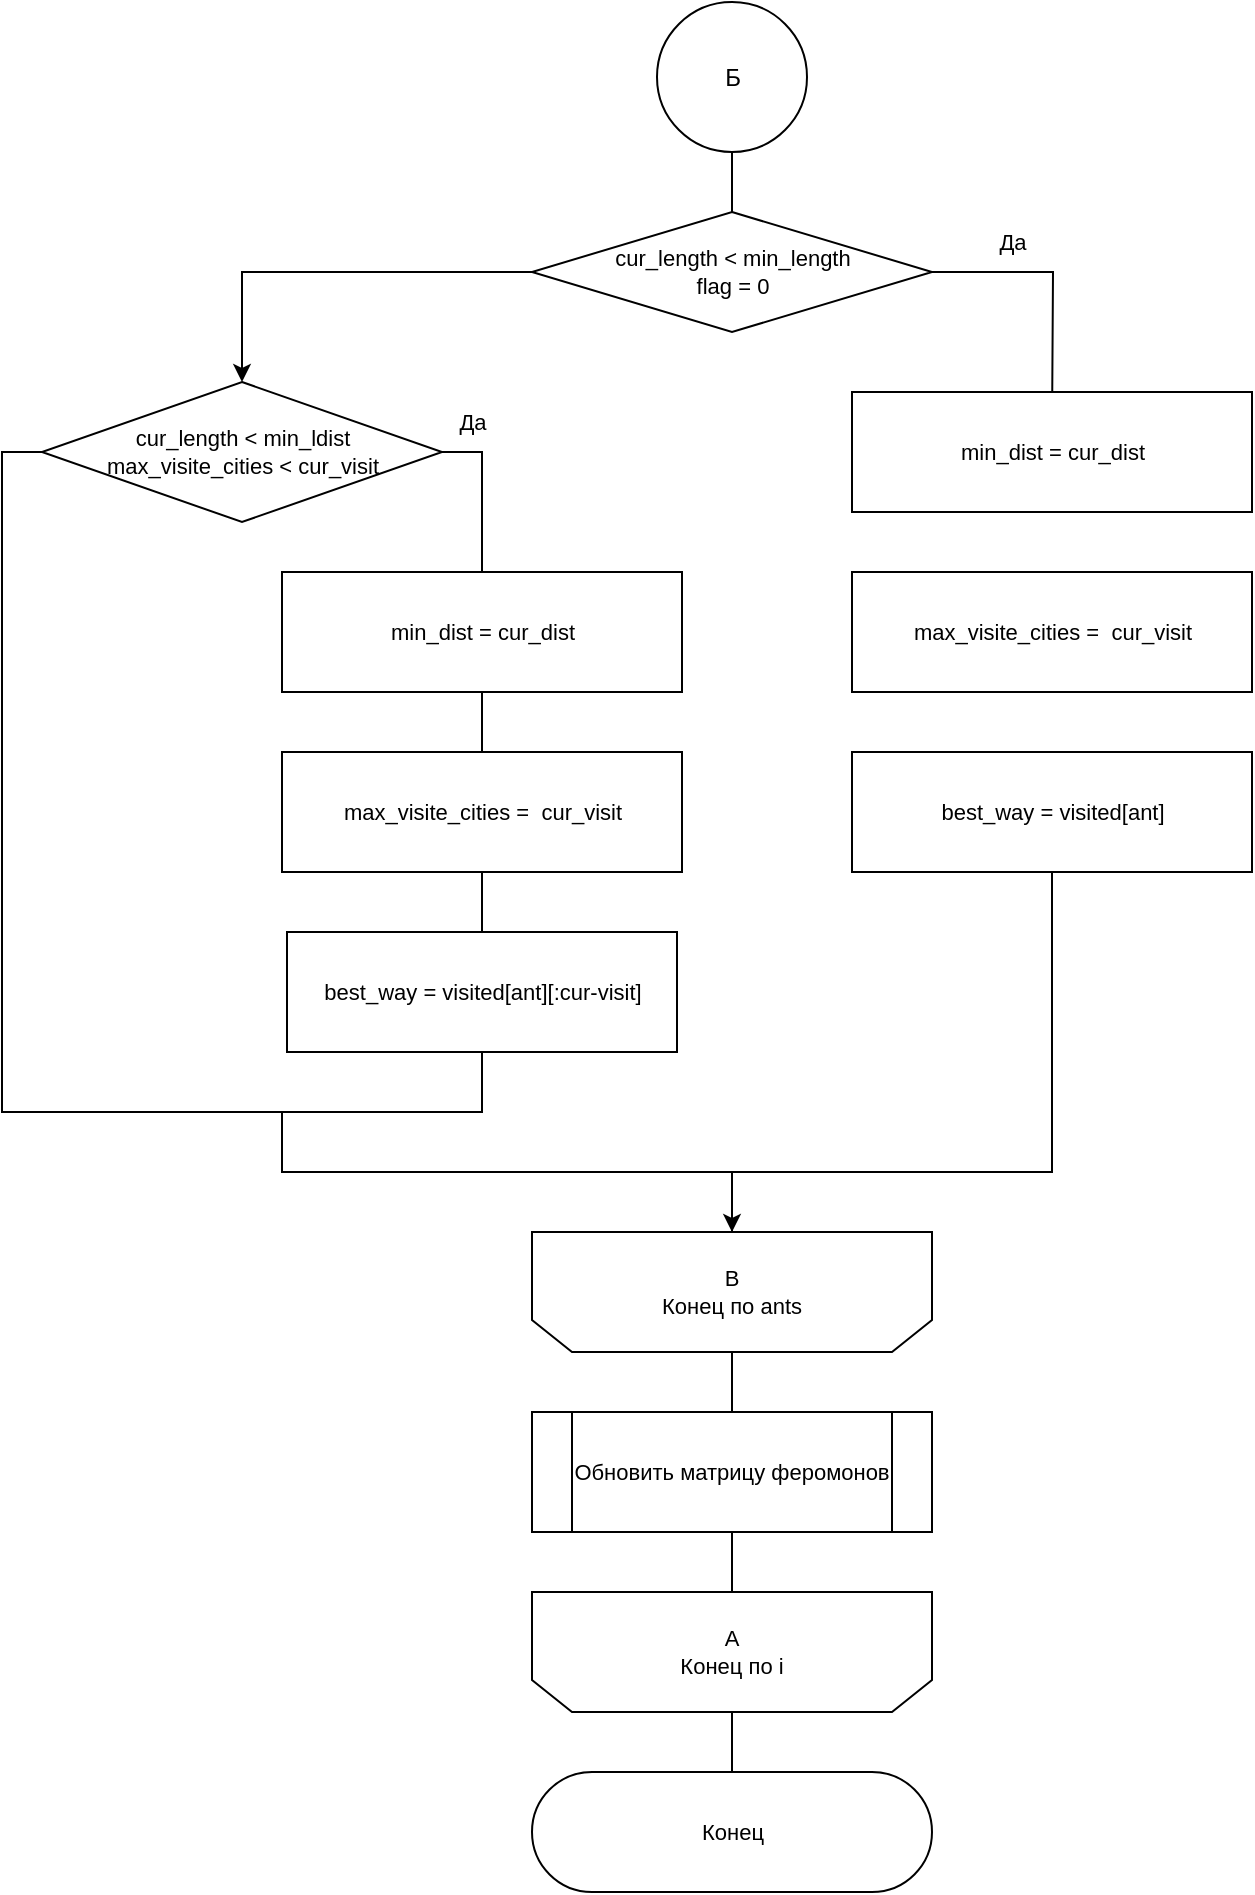 <mxfile version="22.1.11" type="device" pages="2">
  <diagram id="QM2p47kPDZQZnexqTIiv" name="Страница 1">
    <mxGraphModel dx="2776" dy="761" grid="1" gridSize="15" guides="1" tooltips="1" connect="1" arrows="1" fold="1" page="1" pageScale="1" pageWidth="1654" pageHeight="2336" background="none" math="0" shadow="0">
      <root>
        <mxCell id="0" />
        <mxCell id="1" parent="0" />
        <mxCell id="tlYQEf0KJhSnlucm59ux-1" style="edgeStyle=orthogonalEdgeStyle;rounded=0;html=1;exitX=0.5;exitY=0;exitDx=0;exitDy=0;entryX=0.5;entryY=0;entryDx=0;entryDy=0;endArrow=none;endFill=0;fontSize=11;" edge="1" parent="1" source="tlYQEf0KJhSnlucm59ux-2" target="tlYQEf0KJhSnlucm59ux-10">
          <mxGeometry relative="1" as="geometry" />
        </mxCell>
        <mxCell id="tlYQEf0KJhSnlucm59ux-2" value="B&lt;br&gt;Конец по ants" style="shape=loopLimit;whiteSpace=wrap;html=1;strokeWidth=1;direction=west;fontSize=11;" vertex="1" parent="1">
          <mxGeometry x="185" y="630" width="200" height="60" as="geometry" />
        </mxCell>
        <mxCell id="tlYQEf0KJhSnlucm59ux-3" value="Конец" style="html=1;dashed=0;whitespace=wrap;shape=mxgraph.dfd.start;fontSize=11;" vertex="1" parent="1">
          <mxGeometry x="185" y="900" width="200" height="60" as="geometry" />
        </mxCell>
        <mxCell id="tlYQEf0KJhSnlucm59ux-4" style="edgeStyle=orthogonalEdgeStyle;rounded=0;orthogonalLoop=1;jettySize=auto;html=1;exitX=1;exitY=0.5;exitDx=0;exitDy=0;endArrow=none;endFill=0;fontSize=11;" edge="1" parent="1" source="tlYQEf0KJhSnlucm59ux-6">
          <mxGeometry relative="1" as="geometry">
            <mxPoint x="445" y="230" as="targetPoint" />
          </mxGeometry>
        </mxCell>
        <mxCell id="tlYQEf0KJhSnlucm59ux-5" style="edgeStyle=orthogonalEdgeStyle;rounded=0;orthogonalLoop=1;jettySize=auto;html=1;exitX=0;exitY=0.5;exitDx=0;exitDy=0;" edge="1" parent="1" source="tlYQEf0KJhSnlucm59ux-6" target="tlYQEf0KJhSnlucm59ux-14">
          <mxGeometry relative="1" as="geometry" />
        </mxCell>
        <mxCell id="tlYQEf0KJhSnlucm59ux-6" value="cur_length &amp;lt; min_length&lt;br&gt;flag = 0" style="shape=rhombus;html=1;dashed=0;whitespace=wrap;perimeter=rhombusPerimeter;fontSize=11;" vertex="1" parent="1">
          <mxGeometry x="185" y="120" width="200" height="60" as="geometry" />
        </mxCell>
        <mxCell id="tlYQEf0KJhSnlucm59ux-7" value="Да" style="text;html=1;align=center;verticalAlign=middle;resizable=0;points=[];autosize=1;strokeColor=none;fontSize=11;" vertex="1" parent="1">
          <mxGeometry x="405" y="120" width="40" height="30" as="geometry" />
        </mxCell>
        <mxCell id="tlYQEf0KJhSnlucm59ux-8" value="min_dist = cur_dist" style="html=1;dashed=0;whitespace=wrap;fontSize=11;" vertex="1" parent="1">
          <mxGeometry x="345" y="210" width="200" height="60" as="geometry" />
        </mxCell>
        <mxCell id="tlYQEf0KJhSnlucm59ux-9" style="edgeStyle=orthogonalEdgeStyle;rounded=0;html=1;exitX=0.5;exitY=1;exitDx=0;exitDy=0;entryX=0.5;entryY=1;entryDx=0;entryDy=0;endArrow=none;endFill=0;fontSize=11;" edge="1" parent="1" source="tlYQEf0KJhSnlucm59ux-10" target="tlYQEf0KJhSnlucm59ux-12">
          <mxGeometry relative="1" as="geometry" />
        </mxCell>
        <mxCell id="tlYQEf0KJhSnlucm59ux-10" value="Обновить матрицу феромонов" style="shape=process;whiteSpace=wrap;html=1;backgroundOutline=1;fontSize=11;" vertex="1" parent="1">
          <mxGeometry x="185" y="720" width="200" height="60" as="geometry" />
        </mxCell>
        <mxCell id="tlYQEf0KJhSnlucm59ux-11" style="edgeStyle=orthogonalEdgeStyle;rounded=0;html=1;exitX=0.5;exitY=0;exitDx=0;exitDy=0;endArrow=none;endFill=0;entryX=0.5;entryY=0.5;entryDx=0;entryDy=-30;entryPerimeter=0;fontSize=11;" edge="1" parent="1" source="tlYQEf0KJhSnlucm59ux-12" target="tlYQEf0KJhSnlucm59ux-3">
          <mxGeometry relative="1" as="geometry">
            <mxPoint x="285" y="930" as="targetPoint" />
          </mxGeometry>
        </mxCell>
        <mxCell id="tlYQEf0KJhSnlucm59ux-12" value="A&lt;br&gt;Конец по i" style="shape=loopLimit;whiteSpace=wrap;html=1;strokeWidth=1;direction=west;fontSize=11;" vertex="1" parent="1">
          <mxGeometry x="185" y="810" width="200" height="60" as="geometry" />
        </mxCell>
        <mxCell id="tlYQEf0KJhSnlucm59ux-26" style="edgeStyle=orthogonalEdgeStyle;rounded=0;orthogonalLoop=1;jettySize=auto;html=1;exitX=1;exitY=0.5;exitDx=0;exitDy=0;endArrow=none;endFill=0;" edge="1" parent="1" source="tlYQEf0KJhSnlucm59ux-14" target="tlYQEf0KJhSnlucm59ux-16">
          <mxGeometry relative="1" as="geometry" />
        </mxCell>
        <mxCell id="tlYQEf0KJhSnlucm59ux-29" style="edgeStyle=orthogonalEdgeStyle;rounded=0;orthogonalLoop=1;jettySize=auto;html=1;exitX=0;exitY=0.5;exitDx=0;exitDy=0;endArrow=none;endFill=0;" edge="1" parent="1" source="tlYQEf0KJhSnlucm59ux-14">
          <mxGeometry relative="1" as="geometry">
            <mxPoint x="60" y="600" as="targetPoint" />
            <Array as="points">
              <mxPoint x="-80" y="240" />
              <mxPoint x="-80" y="570" />
              <mxPoint x="60" y="570" />
            </Array>
          </mxGeometry>
        </mxCell>
        <mxCell id="tlYQEf0KJhSnlucm59ux-14" value="cur_length &amp;lt; min_ldist&lt;br&gt;max_visite_cities &amp;lt; cur_visit" style="shape=rhombus;html=1;dashed=0;whitespace=wrap;perimeter=rhombusPerimeter;fontSize=11;" vertex="1" parent="1">
          <mxGeometry x="-60" y="205" width="200" height="70" as="geometry" />
        </mxCell>
        <mxCell id="tlYQEf0KJhSnlucm59ux-15" value="" style="edgeStyle=orthogonalEdgeStyle;rounded=0;orthogonalLoop=1;jettySize=auto;html=1;endArrow=none;endFill=0;" edge="1" parent="1" source="tlYQEf0KJhSnlucm59ux-16" target="tlYQEf0KJhSnlucm59ux-18">
          <mxGeometry relative="1" as="geometry" />
        </mxCell>
        <mxCell id="tlYQEf0KJhSnlucm59ux-16" value="min_dist = cur_dist" style="html=1;dashed=0;whitespace=wrap;fontSize=11;" vertex="1" parent="1">
          <mxGeometry x="60" y="300" width="200" height="60" as="geometry" />
        </mxCell>
        <mxCell id="tlYQEf0KJhSnlucm59ux-17" value="" style="edgeStyle=orthogonalEdgeStyle;rounded=0;orthogonalLoop=1;jettySize=auto;html=1;endArrow=none;endFill=0;" edge="1" parent="1" source="tlYQEf0KJhSnlucm59ux-18" target="tlYQEf0KJhSnlucm59ux-20">
          <mxGeometry relative="1" as="geometry" />
        </mxCell>
        <mxCell id="tlYQEf0KJhSnlucm59ux-18" value="&lt;span style=&quot;border-color: var(--border-color);&quot;&gt;max_visite_cities = &amp;nbsp;cur_visit&lt;br&gt;&lt;/span&gt;" style="html=1;dashed=0;whitespace=wrap;fontSize=11;" vertex="1" parent="1">
          <mxGeometry x="60" y="390" width="200" height="60" as="geometry" />
        </mxCell>
        <mxCell id="tlYQEf0KJhSnlucm59ux-20" value="best_way = visited[ant][:cur-visit]" style="html=1;dashed=0;whitespace=wrap;fontSize=11;" vertex="1" parent="1">
          <mxGeometry x="62.5" y="480" width="195" height="60" as="geometry" />
        </mxCell>
        <mxCell id="tlYQEf0KJhSnlucm59ux-21" value="max_visite_cities = &amp;nbsp;cur_visit" style="html=1;dashed=0;whitespace=wrap;fontSize=11;" vertex="1" parent="1">
          <mxGeometry x="345" y="300" width="200" height="60" as="geometry" />
        </mxCell>
        <mxCell id="tlYQEf0KJhSnlucm59ux-22" style="edgeStyle=orthogonalEdgeStyle;rounded=0;orthogonalLoop=1;jettySize=auto;html=1;exitX=0.5;exitY=1;exitDx=0;exitDy=0;entryX=0.5;entryY=1;entryDx=0;entryDy=0;endArrow=none;endFill=0;" edge="1" parent="1" source="tlYQEf0KJhSnlucm59ux-23" target="tlYQEf0KJhSnlucm59ux-2">
          <mxGeometry relative="1" as="geometry">
            <Array as="points">
              <mxPoint x="445" y="600" />
              <mxPoint x="285" y="600" />
            </Array>
          </mxGeometry>
        </mxCell>
        <mxCell id="tlYQEf0KJhSnlucm59ux-23" value="best_way = visited[ant]" style="html=1;dashed=0;whitespace=wrap;fontSize=11;" vertex="1" parent="1">
          <mxGeometry x="345" y="390" width="200" height="60" as="geometry" />
        </mxCell>
        <mxCell id="tlYQEf0KJhSnlucm59ux-25" value="" style="edgeStyle=orthogonalEdgeStyle;rounded=0;orthogonalLoop=1;jettySize=auto;html=1;endArrow=none;endFill=0;" edge="1" parent="1" source="tlYQEf0KJhSnlucm59ux-24" target="tlYQEf0KJhSnlucm59ux-6">
          <mxGeometry relative="1" as="geometry" />
        </mxCell>
        <mxCell id="tlYQEf0KJhSnlucm59ux-24" value="Б" style="ellipse;whiteSpace=wrap;html=1;aspect=fixed;" vertex="1" parent="1">
          <mxGeometry x="247.5" y="15" width="75" height="75" as="geometry" />
        </mxCell>
        <mxCell id="tlYQEf0KJhSnlucm59ux-30" value="" style="endArrow=classic;html=1;rounded=0;exitX=0.5;exitY=1;exitDx=0;exitDy=0;entryX=0.5;entryY=1;entryDx=0;entryDy=0;" edge="1" parent="1" source="tlYQEf0KJhSnlucm59ux-20" target="tlYQEf0KJhSnlucm59ux-2">
          <mxGeometry width="50" height="50" relative="1" as="geometry">
            <mxPoint x="180" y="485" as="sourcePoint" />
            <mxPoint x="230" y="435" as="targetPoint" />
            <Array as="points">
              <mxPoint x="160" y="570" />
              <mxPoint x="60" y="570" />
              <mxPoint x="60" y="600" />
              <mxPoint x="285" y="600" />
            </Array>
          </mxGeometry>
        </mxCell>
        <mxCell id="tlYQEf0KJhSnlucm59ux-31" value="Да" style="text;html=1;align=center;verticalAlign=middle;resizable=0;points=[];autosize=1;strokeColor=none;fontSize=11;" vertex="1" parent="1">
          <mxGeometry x="135" y="210" width="40" height="30" as="geometry" />
        </mxCell>
      </root>
    </mxGraphModel>
  </diagram>
  <diagram id="wxrkHAhbZID-tpD61CBW" name="Страница — 2">
    <mxGraphModel dx="954" dy="647" grid="1" gridSize="15" guides="1" tooltips="1" connect="1" arrows="1" fold="1" page="1" pageScale="1" pageWidth="827" pageHeight="1169" math="0" shadow="0">
      <root>
        <mxCell id="0" />
        <mxCell id="1" parent="0" />
        <mxCell id="VVzJJM5CuwtTol1S2sW--1" style="edgeStyle=none;html=1;exitX=0.5;exitY=0.5;exitDx=0;exitDy=30;exitPerimeter=0;entryX=0.5;entryY=0;entryDx=0;entryDy=0;endArrow=none;endFill=0;fontSize=11;" parent="1" source="VVzJJM5CuwtTol1S2sW--2" target="VVzJJM5CuwtTol1S2sW--4" edge="1">
          <mxGeometry relative="1" as="geometry" />
        </mxCell>
        <mxCell id="VVzJJM5CuwtTol1S2sW--2" value="Начало" style="html=1;dashed=0;whitespace=wrap;shape=mxgraph.dfd.start;fontSize=11;" parent="1" vertex="1">
          <mxGeometry x="540" y="30" width="200" height="60" as="geometry" />
        </mxCell>
        <mxCell id="VVzJJM5CuwtTol1S2sW--3" style="edgeStyle=none;html=1;exitX=0.5;exitY=1;exitDx=0;exitDy=0;entryX=0.5;entryY=0;entryDx=0;entryDy=0;endArrow=none;endFill=0;fontSize=11;" parent="1" source="VVzJJM5CuwtTol1S2sW--4" edge="1">
          <mxGeometry relative="1" as="geometry">
            <mxPoint x="640" y="205" as="targetPoint" />
          </mxGeometry>
        </mxCell>
        <mxCell id="VVzJJM5CuwtTol1S2sW--4" value="Вычислить q" style="shape=process;whiteSpace=wrap;html=1;backgroundOutline=1;fontSize=11;" parent="1" vertex="1">
          <mxGeometry x="540" y="120" width="200" height="60" as="geometry" />
        </mxCell>
        <mxCell id="VVzJJM5CuwtTol1S2sW--5" style="edgeStyle=orthogonalEdgeStyle;rounded=0;html=1;exitX=0.5;exitY=1;exitDx=0;exitDy=0;entryX=0.5;entryY=0;entryDx=0;entryDy=0;endArrow=none;endFill=0;fontSize=11;" parent="1" source="VVzJJM5CuwtTol1S2sW--6" target="VVzJJM5CuwtTol1S2sW--11" edge="1">
          <mxGeometry relative="1" as="geometry" />
        </mxCell>
        <mxCell id="VVzJJM5CuwtTol1S2sW--6" value="Получить матрицу видимости&lt;br style=&quot;font-size: 11px;&quot;&gt;(visibility)" style="shape=process;whiteSpace=wrap;html=1;backgroundOutline=1;fontSize=11;" parent="1" vertex="1">
          <mxGeometry x="540" y="570" width="200" height="60" as="geometry" />
        </mxCell>
        <mxCell id="VVzJJM5CuwtTol1S2sW--7" style="edgeStyle=orthogonalEdgeStyle;rounded=0;html=1;exitX=0.5;exitY=1;exitDx=0;exitDy=0;entryX=0.5;entryY=0;entryDx=0;entryDy=0;endArrow=none;endFill=0;fontSize=11;" parent="1" source="VVzJJM5CuwtTol1S2sW--9" target="VVzJJM5CuwtTol1S2sW--6" edge="1">
          <mxGeometry relative="1" as="geometry" />
        </mxCell>
        <mxCell id="VVzJJM5CuwtTol1S2sW--8" value="" style="edgeStyle=orthogonalEdgeStyle;rounded=0;orthogonalLoop=1;jettySize=auto;html=1;endArrow=none;endFill=0;" parent="1" source="VVzJJM5CuwtTol1S2sW--9" target="VVzJJM5CuwtTol1S2sW--129" edge="1">
          <mxGeometry relative="1" as="geometry" />
        </mxCell>
        <mxCell id="VVzJJM5CuwtTol1S2sW--9" value="Получить матрицу феромонов&lt;br style=&quot;font-size: 11px;&quot;&gt;(pheromones)" style="shape=process;whiteSpace=wrap;html=1;backgroundOutline=1;fontSize=11;" parent="1" vertex="1">
          <mxGeometry x="540" y="480" width="200" height="60" as="geometry" />
        </mxCell>
        <mxCell id="VVzJJM5CuwtTol1S2sW--10" style="edgeStyle=orthogonalEdgeStyle;rounded=0;html=1;exitX=0.5;exitY=1;exitDx=0;exitDy=0;entryX=0.5;entryY=0;entryDx=0;entryDy=0;endArrow=none;endFill=0;fontSize=11;" parent="1" source="VVzJJM5CuwtTol1S2sW--11" target="VVzJJM5CuwtTol1S2sW--13" edge="1">
          <mxGeometry relative="1" as="geometry" />
        </mxCell>
        <mxCell id="VVzJJM5CuwtTol1S2sW--11" value="ants = places&lt;br style=&quot;font-size: 11px;&quot;&gt;" style="html=1;dashed=0;whitespace=wrap;fontSize=11;" parent="1" vertex="1">
          <mxGeometry x="540" y="660" width="200" height="60" as="geometry" />
        </mxCell>
        <mxCell id="VVzJJM5CuwtTol1S2sW--12" style="edgeStyle=orthogonalEdgeStyle;rounded=0;html=1;exitX=0.5;exitY=1;exitDx=0;exitDy=0;endArrow=none;endFill=0;fontSize=11;" parent="1" source="VVzJJM5CuwtTol1S2sW--13" edge="1">
          <mxGeometry relative="1" as="geometry">
            <mxPoint x="640" y="840" as="targetPoint" />
          </mxGeometry>
        </mxCell>
        <mxCell id="VVzJJM5CuwtTol1S2sW--13" value="A&lt;br style=&quot;font-size: 11px;&quot;&gt;i &amp;lt; days" style="shape=loopLimit;whiteSpace=wrap;html=1;direction=east;fontSize=11;" parent="1" vertex="1">
          <mxGeometry x="540" y="750" width="200" height="60" as="geometry" />
        </mxCell>
        <mxCell id="VVzJJM5CuwtTol1S2sW--14" style="edgeStyle=orthogonalEdgeStyle;rounded=0;html=1;exitX=0.5;exitY=1;exitDx=0;exitDy=0;endArrow=none;endFill=0;fontSize=11;" parent="1" source="VVzJJM5CuwtTol1S2sW--15" edge="1">
          <mxGeometry relative="1" as="geometry">
            <mxPoint x="640" y="930" as="targetPoint" />
          </mxGeometry>
        </mxCell>
        <mxCell id="VVzJJM5CuwtTol1S2sW--15" value="Инициализация текущего пути&lt;br style=&quot;font-size: 11px;&quot;&gt;route = [города от 0 до places]" style="html=1;dashed=0;whitespace=wrap;fontSize=11;" parent="1" vertex="1">
          <mxGeometry x="540" y="840" width="200" height="60" as="geometry" />
        </mxCell>
        <mxCell id="VVzJJM5CuwtTol1S2sW--16" style="edgeStyle=orthogonalEdgeStyle;rounded=0;html=1;exitX=0.5;exitY=1;exitDx=0;exitDy=0;entryX=0.5;entryY=0;entryDx=0;entryDy=0;endArrow=none;endFill=0;fontSize=11;" parent="1" source="VVzJJM5CuwtTol1S2sW--17" target="VVzJJM5CuwtTol1S2sW--19" edge="1">
          <mxGeometry relative="1" as="geometry" />
        </mxCell>
        <mxCell id="VVzJJM5CuwtTol1S2sW--17" value="Инициализация массив посещенных городов (visited) &lt;br style=&quot;font-size: 11px;&quot;&gt;для каждого муравья" style="shape=process;whiteSpace=wrap;html=1;backgroundOutline=1;fontSize=11;" parent="1" vertex="1">
          <mxGeometry x="540" y="930" width="200" height="60" as="geometry" />
        </mxCell>
        <mxCell id="VVzJJM5CuwtTol1S2sW--18" style="edgeStyle=orthogonalEdgeStyle;rounded=0;html=1;exitX=0.5;exitY=1;exitDx=0;exitDy=0;entryX=0.5;entryY=0;entryDx=0;entryDy=0;endArrow=none;endFill=0;fontSize=11;" parent="1" source="VVzJJM5CuwtTol1S2sW--19" edge="1">
          <mxGeometry relative="1" as="geometry">
            <mxPoint x="640" y="1110" as="targetPoint" />
          </mxGeometry>
        </mxCell>
        <mxCell id="VVzJJM5CuwtTol1S2sW--19" value="B&lt;br style=&quot;font-size: 11px;&quot;&gt;ant &amp;lt; len(ants)" style="shape=loopLimit;whiteSpace=wrap;html=1;direction=east;fontSize=11;" parent="1" vertex="1">
          <mxGeometry x="540" y="1020" width="200" height="60" as="geometry" />
        </mxCell>
        <mxCell id="VVzJJM5CuwtTol1S2sW--20" value="A" style="shape=ellipse;html=1;dashed=0;whitespace=wrap;aspect=fixed;perimeter=ellipsePerimeter;fontSize=11;" parent="1" vertex="1">
          <mxGeometry x="615" y="1110" width="50" height="50" as="geometry" />
        </mxCell>
        <mxCell id="VVzJJM5CuwtTol1S2sW--21" value="best_way = []&lt;span style=&quot;border-color: var(--border-color); font-size: 11px;&quot;&gt;&lt;br style=&quot;font-size: 11px;&quot;&gt;&lt;/span&gt;" style="html=1;dashed=0;whitespace=wrap;fontSize=11;" parent="1" vertex="1">
          <mxGeometry x="540" y="210" width="200" height="60" as="geometry" />
        </mxCell>
        <mxCell id="VVzJJM5CuwtTol1S2sW--22" style="edgeStyle=orthogonalEdgeStyle;rounded=0;html=1;exitX=0.5;exitY=1;exitDx=0;exitDy=0;entryX=0.5;entryY=0;entryDx=0;entryDy=0;endArrow=none;endFill=0;fontSize=11;" parent="1" target="VVzJJM5CuwtTol1S2sW--24" edge="1">
          <mxGeometry relative="1" as="geometry">
            <mxPoint x="1050" y="80" as="sourcePoint" />
          </mxGeometry>
        </mxCell>
        <mxCell id="VVzJJM5CuwtTol1S2sW--23" style="edgeStyle=orthogonalEdgeStyle;rounded=0;html=1;exitX=0.5;exitY=1;exitDx=0;exitDy=0;endArrow=none;endFill=0;fontSize=11;" parent="1" source="VVzJJM5CuwtTol1S2sW--24" edge="1">
          <mxGeometry relative="1" as="geometry">
            <mxPoint x="1050" y="200" as="targetPoint" />
          </mxGeometry>
        </mxCell>
        <mxCell id="VVzJJM5CuwtTol1S2sW--24" value="C&lt;br style=&quot;font-size: 11px;&quot;&gt;places != len(visited[ant])" style="shape=loopLimit;whiteSpace=wrap;html=1;direction=east;fontSize=11;" parent="1" vertex="1">
          <mxGeometry x="950" y="90" width="200" height="60" as="geometry" />
        </mxCell>
        <mxCell id="VVzJJM5CuwtTol1S2sW--25" style="edgeStyle=orthogonalEdgeStyle;html=1;exitX=0.5;exitY=1;exitDx=0;exitDy=0;entryX=0.5;entryY=0;entryDx=0;entryDy=0;rounded=0;endArrow=none;endFill=0;fontSize=11;" parent="1" source="VVzJJM5CuwtTol1S2sW--26" target="VVzJJM5CuwtTol1S2sW--28" edge="1">
          <mxGeometry relative="1" as="geometry" />
        </mxCell>
        <mxCell id="VVzJJM5CuwtTol1S2sW--26" value="Массив вероятностей перехода из текущего города в непосещенный&lt;br style=&quot;font-size: 11px;&quot;&gt;pk" style="shape=process;whiteSpace=wrap;html=1;backgroundOutline=1;fontSize=11;" parent="1" vertex="1">
          <mxGeometry x="950" y="180" width="200" height="60" as="geometry" />
        </mxCell>
        <mxCell id="VVzJJM5CuwtTol1S2sW--27" style="edgeStyle=orthogonalEdgeStyle;rounded=0;html=1;exitX=0.5;exitY=1;exitDx=0;exitDy=0;entryX=0.5;entryY=0;entryDx=0;entryDy=0;endArrow=none;endFill=0;fontSize=11;" parent="1" source="VVzJJM5CuwtTol1S2sW--28" target="VVzJJM5CuwtTol1S2sW--30" edge="1">
          <mxGeometry relative="1" as="geometry" />
        </mxCell>
        <mxCell id="VVzJJM5CuwtTol1S2sW--28" value="chosen_place =&amp;nbsp;&lt;br style=&quot;font-size: 11px;&quot;&gt;&lt;span style=&quot;text-align: left; font-size: 11px;&quot;&gt;choose_next_place(pk)&lt;/span&gt;&amp;nbsp;" style="shape=process;whiteSpace=wrap;html=1;backgroundOutline=1;fontSize=11;" parent="1" vertex="1">
          <mxGeometry x="950" y="270" width="200" height="60" as="geometry" />
        </mxCell>
        <mxCell id="VVzJJM5CuwtTol1S2sW--29" style="edgeStyle=orthogonalEdgeStyle;rounded=0;html=1;exitX=0.5;exitY=1;exitDx=0;exitDy=0;entryX=0.5;entryY=1;entryDx=0;entryDy=0;endArrow=none;endFill=0;fontSize=11;" parent="1" source="VVzJJM5CuwtTol1S2sW--30" target="VVzJJM5CuwtTol1S2sW--32" edge="1">
          <mxGeometry relative="1" as="geometry" />
        </mxCell>
        <mxCell id="VVzJJM5CuwtTol1S2sW--30" value="&lt;font style=&quot;font-size: 11px;&quot;&gt;Добавить выбранный город в конец &lt;br style=&quot;font-size: 11px;&quot;&gt;массива посещенных городов&lt;br style=&quot;font-size: 11px;&quot;&gt;для текущего муравья&lt;/font&gt;" style="html=1;dashed=0;whitespace=wrap;fontSize=11;" parent="1" vertex="1">
          <mxGeometry x="950" y="360" width="200" height="60" as="geometry" />
        </mxCell>
        <mxCell id="VVzJJM5CuwtTol1S2sW--31" style="edgeStyle=orthogonalEdgeStyle;rounded=0;orthogonalLoop=1;jettySize=auto;html=1;exitX=0.5;exitY=0;exitDx=0;exitDy=0;entryX=0.5;entryY=0;entryDx=0;entryDy=0;endArrow=none;endFill=0;" parent="1" source="VVzJJM5CuwtTol1S2sW--32" target="VVzJJM5CuwtTol1S2sW--34" edge="1">
          <mxGeometry relative="1" as="geometry" />
        </mxCell>
        <mxCell id="VVzJJM5CuwtTol1S2sW--32" value="C&lt;br style=&quot;font-size: 11px;&quot;&gt;Конец по places" style="shape=loopLimit;whiteSpace=wrap;html=1;strokeWidth=1;direction=west;fontSize=11;" parent="1" vertex="1">
          <mxGeometry x="950" y="450" width="200" height="60" as="geometry" />
        </mxCell>
        <mxCell id="VVzJJM5CuwtTol1S2sW--33" style="edgeStyle=orthogonalEdgeStyle;rounded=0;html=1;exitX=0.5;exitY=1;exitDx=0;exitDy=0;entryX=0.5;entryY=0;entryDx=0;entryDy=0;endArrow=none;endFill=0;fontSize=11;" parent="1" source="VVzJJM5CuwtTol1S2sW--34" target="VVzJJM5CuwtTol1S2sW--40" edge="1">
          <mxGeometry relative="1" as="geometry" />
        </mxCell>
        <mxCell id="VVzJJM5CuwtTol1S2sW--34" value="Вычислить количество затраченного топлива" style="shape=process;whiteSpace=wrap;html=1;backgroundOutline=1;fontSize=11;" parent="1" vertex="1">
          <mxGeometry x="950" y="540" width="200" height="60" as="geometry" />
        </mxCell>
        <mxCell id="VVzJJM5CuwtTol1S2sW--35" style="edgeStyle=orthogonalEdgeStyle;rounded=0;html=1;exitX=0.5;exitY=0;exitDx=0;exitDy=0;entryX=0.5;entryY=0;entryDx=0;entryDy=0;endArrow=none;endFill=0;fontSize=11;" parent="1" source="VVzJJM5CuwtTol1S2sW--36" target="VVzJJM5CuwtTol1S2sW--44" edge="1">
          <mxGeometry relative="1" as="geometry" />
        </mxCell>
        <mxCell id="VVzJJM5CuwtTol1S2sW--36" value="B&lt;br&gt;Конец по ants" style="shape=loopLimit;whiteSpace=wrap;html=1;strokeWidth=1;direction=west;fontSize=11;" parent="1" vertex="1">
          <mxGeometry x="950" y="1100" width="200" height="60" as="geometry" />
        </mxCell>
        <mxCell id="VVzJJM5CuwtTol1S2sW--37" value="Конец" style="html=1;dashed=0;whitespace=wrap;shape=mxgraph.dfd.start;fontSize=11;" parent="1" vertex="1">
          <mxGeometry x="950" y="1370" width="200" height="60" as="geometry" />
        </mxCell>
        <mxCell id="VVzJJM5CuwtTol1S2sW--38" style="edgeStyle=orthogonalEdgeStyle;rounded=0;orthogonalLoop=1;jettySize=auto;html=1;exitX=1;exitY=0.5;exitDx=0;exitDy=0;endArrow=none;endFill=0;fontSize=11;" parent="1" source="VVzJJM5CuwtTol1S2sW--40" edge="1">
          <mxGeometry relative="1" as="geometry">
            <mxPoint x="1210" y="740" as="targetPoint" />
          </mxGeometry>
        </mxCell>
        <mxCell id="VVzJJM5CuwtTol1S2sW--39" style="edgeStyle=orthogonalEdgeStyle;rounded=0;orthogonalLoop=1;jettySize=auto;html=1;exitX=0;exitY=0.5;exitDx=0;exitDy=0;" parent="1" source="VVzJJM5CuwtTol1S2sW--40" target="VVzJJM5CuwtTol1S2sW--50" edge="1">
          <mxGeometry relative="1" as="geometry" />
        </mxCell>
        <mxCell id="VVzJJM5CuwtTol1S2sW--40" value="cur_length &amp;lt; min_length&lt;br&gt;flag = 0" style="shape=rhombus;html=1;dashed=0;whitespace=wrap;perimeter=rhombusPerimeter;fontSize=11;" parent="1" vertex="1">
          <mxGeometry x="950" y="630" width="200" height="60" as="geometry" />
        </mxCell>
        <mxCell id="VVzJJM5CuwtTol1S2sW--41" value="Да" style="text;html=1;align=center;verticalAlign=middle;resizable=0;points=[];autosize=1;strokeColor=none;fontSize=11;" parent="1" vertex="1">
          <mxGeometry x="1150" y="630" width="40" height="30" as="geometry" />
        </mxCell>
        <mxCell id="VVzJJM5CuwtTol1S2sW--42" value="min_dist = cur_dist" style="html=1;dashed=0;whitespace=wrap;fontSize=11;" parent="1" vertex="1">
          <mxGeometry x="1110" y="720" width="200" height="60" as="geometry" />
        </mxCell>
        <mxCell id="VVzJJM5CuwtTol1S2sW--43" style="edgeStyle=orthogonalEdgeStyle;rounded=0;html=1;exitX=0.5;exitY=1;exitDx=0;exitDy=0;entryX=0.5;entryY=1;entryDx=0;entryDy=0;endArrow=none;endFill=0;fontSize=11;" parent="1" source="VVzJJM5CuwtTol1S2sW--44" target="VVzJJM5CuwtTol1S2sW--46" edge="1">
          <mxGeometry relative="1" as="geometry" />
        </mxCell>
        <mxCell id="VVzJJM5CuwtTol1S2sW--44" value="Обновить матрицу феромонов" style="shape=process;whiteSpace=wrap;html=1;backgroundOutline=1;fontSize=11;" parent="1" vertex="1">
          <mxGeometry x="950" y="1190" width="200" height="60" as="geometry" />
        </mxCell>
        <mxCell id="VVzJJM5CuwtTol1S2sW--45" style="edgeStyle=orthogonalEdgeStyle;rounded=0;html=1;exitX=0.5;exitY=0;exitDx=0;exitDy=0;endArrow=none;endFill=0;entryX=0.5;entryY=0.5;entryDx=0;entryDy=-30;entryPerimeter=0;fontSize=11;" parent="1" source="VVzJJM5CuwtTol1S2sW--46" target="VVzJJM5CuwtTol1S2sW--37" edge="1">
          <mxGeometry relative="1" as="geometry">
            <mxPoint x="1050" y="1400" as="targetPoint" />
          </mxGeometry>
        </mxCell>
        <mxCell id="VVzJJM5CuwtTol1S2sW--46" value="A&lt;br&gt;Конец по i" style="shape=loopLimit;whiteSpace=wrap;html=1;strokeWidth=1;direction=west;fontSize=11;" parent="1" vertex="1">
          <mxGeometry x="950" y="1280" width="200" height="60" as="geometry" />
        </mxCell>
        <mxCell id="VVzJJM5CuwtTol1S2sW--47" value="" style="edgeStyle=orthogonalEdgeStyle;rounded=0;orthogonalLoop=1;jettySize=auto;html=1;endArrow=none;endFill=0;" parent="1" source="VVzJJM5CuwtTol1S2sW--48" target="VVzJJM5CuwtTol1S2sW--24" edge="1">
          <mxGeometry relative="1" as="geometry" />
        </mxCell>
        <mxCell id="VVzJJM5CuwtTol1S2sW--48" value="A" style="shape=ellipse;html=1;dashed=0;whitespace=wrap;aspect=fixed;perimeter=ellipsePerimeter;fontSize=11;" parent="1" vertex="1">
          <mxGeometry x="1025" y="10" width="50" height="50" as="geometry" />
        </mxCell>
        <mxCell id="VVzJJM5CuwtTol1S2sW--49" style="edgeStyle=orthogonalEdgeStyle;rounded=0;orthogonalLoop=1;jettySize=auto;html=1;exitX=0.5;exitY=1;exitDx=0;exitDy=0;entryX=0.5;entryY=0;entryDx=0;entryDy=0;endArrow=none;endFill=0;" parent="1" source="VVzJJM5CuwtTol1S2sW--50" edge="1">
          <mxGeometry relative="1" as="geometry">
            <mxPoint x="925" y="825" as="targetPoint" />
          </mxGeometry>
        </mxCell>
        <mxCell id="VVzJJM5CuwtTol1S2sW--50" value="cur_length &amp;lt; min_ldist&lt;br&gt;max_visite_cities &amp;lt; cur_visit" style="shape=rhombus;html=1;dashed=0;whitespace=wrap;perimeter=rhombusPerimeter;fontSize=11;" parent="1" vertex="1">
          <mxGeometry x="825" y="710" width="200" height="70" as="geometry" />
        </mxCell>
        <mxCell id="VVzJJM5CuwtTol1S2sW--51" value="" style="edgeStyle=orthogonalEdgeStyle;rounded=0;orthogonalLoop=1;jettySize=auto;html=1;endArrow=none;endFill=0;" parent="1" source="VVzJJM5CuwtTol1S2sW--52" target="VVzJJM5CuwtTol1S2sW--133" edge="1">
          <mxGeometry relative="1" as="geometry" />
        </mxCell>
        <mxCell id="VVzJJM5CuwtTol1S2sW--52" value="min_dist = cur_dist" style="html=1;dashed=0;whitespace=wrap;fontSize=11;" parent="1" vertex="1">
          <mxGeometry x="825" y="810" width="200" height="60" as="geometry" />
        </mxCell>
        <mxCell id="VVzJJM5CuwtTol1S2sW--53" style="edgeStyle=none;html=1;exitX=0.5;exitY=0.5;exitDx=0;exitDy=30;exitPerimeter=0;entryX=0.5;entryY=0;entryDx=0;entryDy=0;endArrow=none;endFill=0;" parent="1" source="VVzJJM5CuwtTol1S2sW--54" target="VVzJJM5CuwtTol1S2sW--56" edge="1">
          <mxGeometry relative="1" as="geometry" />
        </mxCell>
        <mxCell id="VVzJJM5CuwtTol1S2sW--54" value="Начало" style="html=1;dashed=0;whitespace=wrap;shape=mxgraph.dfd.start" parent="1" vertex="1">
          <mxGeometry x="1730" y="110" width="200" height="60" as="geometry" />
        </mxCell>
        <mxCell id="VVzJJM5CuwtTol1S2sW--55" style="edgeStyle=none;html=1;exitX=0.5;exitY=1;exitDx=0;exitDy=0;entryX=0.5;entryY=0;entryDx=0;entryDy=0;endArrow=none;endFill=0;" parent="1" source="VVzJJM5CuwtTol1S2sW--56" target="VVzJJM5CuwtTol1S2sW--58" edge="1">
          <mxGeometry relative="1" as="geometry" />
        </mxCell>
        <mxCell id="VVzJJM5CuwtTol1S2sW--56" value="Инициализация массива&lt;br&gt;вероятных переходов (pk)&lt;br&gt;по кол-ву городов" style="html=1;dashed=0;whitespace=wrap;" parent="1" vertex="1">
          <mxGeometry x="1730" y="200" width="200" height="60" as="geometry" />
        </mxCell>
        <mxCell id="VVzJJM5CuwtTol1S2sW--57" style="edgeStyle=none;html=1;exitX=0.5;exitY=1;exitDx=0;exitDy=0;entryX=0.5;entryY=0;entryDx=0;entryDy=0;endArrow=none;endFill=0;" parent="1" source="VVzJJM5CuwtTol1S2sW--58" target="VVzJJM5CuwtTol1S2sW--61" edge="1">
          <mxGeometry relative="1" as="geometry" />
        </mxCell>
        <mxCell id="VVzJJM5CuwtTol1S2sW--58" value="A&lt;br&gt;place &amp;lt; len(places)" style="shape=loopLimit;whiteSpace=wrap;html=1;direction=east" parent="1" vertex="1">
          <mxGeometry x="1730" y="290" width="200" height="60" as="geometry" />
        </mxCell>
        <mxCell id="VVzJJM5CuwtTol1S2sW--59" style="edgeStyle=orthogonalEdgeStyle;rounded=0;orthogonalLoop=1;jettySize=auto;html=1;exitX=1;exitY=0.5;exitDx=0;exitDy=0;endArrow=none;endFill=0;" parent="1" source="VVzJJM5CuwtTol1S2sW--61" edge="1">
          <mxGeometry relative="1" as="geometry">
            <mxPoint x="1990" y="470" as="targetPoint" />
          </mxGeometry>
        </mxCell>
        <mxCell id="VVzJJM5CuwtTol1S2sW--60" style="edgeStyle=orthogonalEdgeStyle;html=1;exitX=0;exitY=0.5;exitDx=0;exitDy=0;entryX=0.5;entryY=0;entryDx=0;entryDy=0;endArrow=classic;endFill=1;rounded=0;" parent="1" source="VVzJJM5CuwtTol1S2sW--61" target="VVzJJM5CuwtTol1S2sW--68" edge="1">
          <mxGeometry relative="1" as="geometry" />
        </mxCell>
        <mxCell id="VVzJJM5CuwtTol1S2sW--61" value="place не в массиве &lt;br&gt;visited" style="shape=rhombus;html=1;dashed=0;whitespace=wrap;perimeter=rhombusPerimeter;" parent="1" vertex="1">
          <mxGeometry x="1730" y="380" width="200" height="60" as="geometry" />
        </mxCell>
        <mxCell id="VVzJJM5CuwtTol1S2sW--62" value="Да" style="text;html=1;align=center;verticalAlign=middle;resizable=0;points=[];autosize=1;strokeColor=none;" parent="1" vertex="1">
          <mxGeometry x="1940" y="385" width="30" height="20" as="geometry" />
        </mxCell>
        <mxCell id="VVzJJM5CuwtTol1S2sW--63" style="edgeStyle=orthogonalEdgeStyle;rounded=0;html=1;exitX=0.5;exitY=1;exitDx=0;exitDy=0;entryX=0.5;entryY=0;entryDx=0;entryDy=0;endArrow=none;endFill=0;" parent="1" source="VVzJJM5CuwtTol1S2sW--64" target="VVzJJM5CuwtTol1S2sW--66" edge="1">
          <mxGeometry relative="1" as="geometry" />
        </mxCell>
        <mxCell id="VVzJJM5CuwtTol1S2sW--64" value="ant_place = visited[-1]" style="html=1;dashed=0;whitespace=wrap;" parent="1" vertex="1">
          <mxGeometry x="1890" y="470" width="200" height="60" as="geometry" />
        </mxCell>
        <mxCell id="VVzJJM5CuwtTol1S2sW--65" style="edgeStyle=orthogonalEdgeStyle;rounded=0;html=1;exitX=0.5;exitY=1;exitDx=0;exitDy=0;entryX=0.5;entryY=1;entryDx=0;entryDy=0;endArrow=none;endFill=0;" parent="1" source="VVzJJM5CuwtTol1S2sW--66" target="VVzJJM5CuwtTol1S2sW--70" edge="1">
          <mxGeometry relative="1" as="geometry">
            <Array as="points">
              <mxPoint x="1990" y="650" />
              <mxPoint x="1830" y="650" />
            </Array>
          </mxGeometry>
        </mxCell>
        <mxCell id="VVzJJM5CuwtTol1S2sW--66" value="pk[place] = &lt;br&gt;(pheromones[ant_place][place] ** &lt;br&gt;alpha) * (visibility[ant_place][place]&lt;br&gt;** beta)" style="html=1;dashed=0;whitespace=wrap;" parent="1" vertex="1">
          <mxGeometry x="1890" y="560" width="200" height="60" as="geometry" />
        </mxCell>
        <mxCell id="VVzJJM5CuwtTol1S2sW--67" style="edgeStyle=orthogonalEdgeStyle;rounded=0;html=1;exitX=0.5;exitY=1;exitDx=0;exitDy=0;endArrow=none;endFill=0;" parent="1" source="VVzJJM5CuwtTol1S2sW--68" edge="1">
          <mxGeometry relative="1" as="geometry">
            <mxPoint x="1830" y="650" as="targetPoint" />
            <Array as="points">
              <mxPoint x="1670" y="650" />
            </Array>
          </mxGeometry>
        </mxCell>
        <mxCell id="VVzJJM5CuwtTol1S2sW--68" value="pk[place] = 0" style="html=1;dashed=0;whitespace=wrap;" parent="1" vertex="1">
          <mxGeometry x="1570" y="470" width="200" height="60" as="geometry" />
        </mxCell>
        <mxCell id="VVzJJM5CuwtTol1S2sW--69" style="edgeStyle=orthogonalEdgeStyle;rounded=0;html=1;exitX=0.5;exitY=0;exitDx=0;exitDy=0;entryX=0.5;entryY=0;entryDx=0;entryDy=0;endArrow=none;endFill=0;" parent="1" source="VVzJJM5CuwtTol1S2sW--70" target="VVzJJM5CuwtTol1S2sW--73" edge="1">
          <mxGeometry relative="1" as="geometry" />
        </mxCell>
        <mxCell id="VVzJJM5CuwtTol1S2sW--70" value="A&lt;br&gt;Конец по place" style="shape=loopLimit;whiteSpace=wrap;html=1;strokeWidth=1;direction=west;" parent="1" vertex="1">
          <mxGeometry x="1730" y="690" width="200" height="60" as="geometry" />
        </mxCell>
        <mxCell id="VVzJJM5CuwtTol1S2sW--71" value="Конец" style="html=1;dashed=0;whitespace=wrap;shape=mxgraph.dfd.start" parent="1" vertex="1">
          <mxGeometry x="1730" y="1140" width="200" height="60" as="geometry" />
        </mxCell>
        <mxCell id="VVzJJM5CuwtTol1S2sW--72" style="edgeStyle=orthogonalEdgeStyle;rounded=0;html=1;exitX=0.5;exitY=1;exitDx=0;exitDy=0;entryX=0.5;entryY=0;entryDx=0;entryDy=0;endArrow=none;endFill=0;" parent="1" source="VVzJJM5CuwtTol1S2sW--73" target="VVzJJM5CuwtTol1S2sW--75" edge="1">
          <mxGeometry relative="1" as="geometry" />
        </mxCell>
        <mxCell id="VVzJJM5CuwtTol1S2sW--73" value="Вычислить сумму элементов массива pk&amp;nbsp;&lt;br&gt;" style="shape=process;whiteSpace=wrap;html=1;backgroundOutline=1;" parent="1" vertex="1">
          <mxGeometry x="1730" y="780" width="200" height="60" as="geometry" />
        </mxCell>
        <mxCell id="VVzJJM5CuwtTol1S2sW--74" style="edgeStyle=orthogonalEdgeStyle;rounded=0;html=1;exitX=0.5;exitY=1;exitDx=0;exitDy=0;entryX=0.5;entryY=0;entryDx=0;entryDy=0;endArrow=none;endFill=0;" parent="1" source="VVzJJM5CuwtTol1S2sW--75" target="VVzJJM5CuwtTol1S2sW--77" edge="1">
          <mxGeometry relative="1" as="geometry" />
        </mxCell>
        <mxCell id="VVzJJM5CuwtTol1S2sW--75" value="B&lt;br&gt;place &amp;lt; len(places)" style="shape=loopLimit;whiteSpace=wrap;html=1;direction=east" parent="1" vertex="1">
          <mxGeometry x="1730" y="870" width="200" height="60" as="geometry" />
        </mxCell>
        <mxCell id="VVzJJM5CuwtTol1S2sW--76" style="edgeStyle=orthogonalEdgeStyle;rounded=0;html=1;exitX=0.5;exitY=1;exitDx=0;exitDy=0;entryX=0.5;entryY=1;entryDx=0;entryDy=0;endArrow=none;endFill=0;" parent="1" source="VVzJJM5CuwtTol1S2sW--77" target="VVzJJM5CuwtTol1S2sW--79" edge="1">
          <mxGeometry relative="1" as="geometry" />
        </mxCell>
        <mxCell id="VVzJJM5CuwtTol1S2sW--77" value="pk[place] /= sum_pk" style="html=1;dashed=0;whitespace=wrap;" parent="1" vertex="1">
          <mxGeometry x="1730" y="960" width="200" height="60" as="geometry" />
        </mxCell>
        <mxCell id="VVzJJM5CuwtTol1S2sW--78" style="edgeStyle=orthogonalEdgeStyle;rounded=0;html=1;exitX=0.5;exitY=0;exitDx=0;exitDy=0;entryX=0.5;entryY=0.5;entryDx=0;entryDy=-30;entryPerimeter=0;endArrow=none;endFill=0;" parent="1" source="VVzJJM5CuwtTol1S2sW--79" target="VVzJJM5CuwtTol1S2sW--71" edge="1">
          <mxGeometry relative="1" as="geometry" />
        </mxCell>
        <mxCell id="VVzJJM5CuwtTol1S2sW--79" value="B&lt;br&gt;Конец по place" style="shape=loopLimit;whiteSpace=wrap;html=1;strokeWidth=1;direction=west;" parent="1" vertex="1">
          <mxGeometry x="1730" y="1050" width="200" height="60" as="geometry" />
        </mxCell>
        <mxCell id="VVzJJM5CuwtTol1S2sW--80" style="edgeStyle=none;html=1;exitX=0.5;exitY=0.5;exitDx=0;exitDy=30;exitPerimeter=0;entryX=0.5;entryY=0;entryDx=0;entryDy=0;endArrow=none;endFill=0;" parent="1" source="VVzJJM5CuwtTol1S2sW--81" target="VVzJJM5CuwtTol1S2sW--83" edge="1">
          <mxGeometry relative="1" as="geometry" />
        </mxCell>
        <mxCell id="VVzJJM5CuwtTol1S2sW--81" value="Начало" style="html=1;dashed=0;whitespace=wrap;shape=mxgraph.dfd.start" parent="1" vertex="1">
          <mxGeometry x="2250" y="120" width="200" height="60" as="geometry" />
        </mxCell>
        <mxCell id="VVzJJM5CuwtTol1S2sW--82" style="edgeStyle=none;html=1;exitX=0.5;exitY=1;exitDx=0;exitDy=0;entryX=0.5;entryY=0;entryDx=0;entryDy=0;endArrow=none;endFill=0;" parent="1" source="VVzJJM5CuwtTol1S2sW--83" target="VVzJJM5CuwtTol1S2sW--85" edge="1">
          <mxGeometry relative="1" as="geometry" />
        </mxCell>
        <mxCell id="VVzJJM5CuwtTol1S2sW--83" value="ants = places" style="html=1;dashed=0;whitespace=wrap;" parent="1" vertex="1">
          <mxGeometry x="2250" y="210" width="200" height="60" as="geometry" />
        </mxCell>
        <mxCell id="VVzJJM5CuwtTol1S2sW--84" style="edgeStyle=orthogonalEdgeStyle;html=1;exitX=0.5;exitY=1;exitDx=0;exitDy=0;entryX=0.5;entryY=0;entryDx=0;entryDy=0;rounded=0;endArrow=none;endFill=0;" parent="1" source="VVzJJM5CuwtTol1S2sW--85" target="VVzJJM5CuwtTol1S2sW--98" edge="1">
          <mxGeometry relative="1" as="geometry" />
        </mxCell>
        <mxCell id="VVzJJM5CuwtTol1S2sW--85" value="A&lt;br&gt;i &amp;lt; len(places)" style="shape=loopLimit;whiteSpace=wrap;html=1;direction=east" parent="1" vertex="1">
          <mxGeometry x="2250" y="300" width="200" height="60" as="geometry" />
        </mxCell>
        <mxCell id="VVzJJM5CuwtTol1S2sW--86" style="edgeStyle=orthogonalEdgeStyle;rounded=0;orthogonalLoop=1;jettySize=auto;html=1;exitX=1;exitY=0.5;exitDx=0;exitDy=0;endArrow=none;endFill=0;" parent="1" source="VVzJJM5CuwtTol1S2sW--87" edge="1">
          <mxGeometry relative="1" as="geometry">
            <mxPoint x="2510" y="1190" as="targetPoint" />
          </mxGeometry>
        </mxCell>
        <mxCell id="VVzJJM5CuwtTol1S2sW--87" value="pheromones[i][j] &amp;lt;&lt;br&gt;MIN_PHEROMONE" style="shape=rhombus;html=1;dashed=0;whitespace=wrap;perimeter=rhombusPerimeter;" parent="1" vertex="1">
          <mxGeometry x="2250" y="1110" width="200" height="60" as="geometry" />
        </mxCell>
        <mxCell id="VVzJJM5CuwtTol1S2sW--88" value="Да" style="text;html=1;align=center;verticalAlign=middle;resizable=0;points=[];autosize=1;strokeColor=none;" parent="1" vertex="1">
          <mxGeometry x="2435" y="1100" width="30" height="20" as="geometry" />
        </mxCell>
        <mxCell id="VVzJJM5CuwtTol1S2sW--89" value="pheromones[i][j] =&lt;br&gt;MIN_PHEROMONE" style="html=1;dashed=0;whitespace=wrap;" parent="1" vertex="1">
          <mxGeometry x="2410" y="1190" width="200" height="60" as="geometry" />
        </mxCell>
        <mxCell id="VVzJJM5CuwtTol1S2sW--90" style="edgeStyle=orthogonalEdgeStyle;rounded=0;html=1;exitX=0.5;exitY=1;exitDx=0;exitDy=0;entryX=0.5;entryY=1;entryDx=0;entryDy=0;endArrow=classic;endFill=1;" parent="1" source="VVzJJM5CuwtTol1S2sW--89" target="VVzJJM5CuwtTol1S2sW--93" edge="1">
          <mxGeometry relative="1" as="geometry">
            <Array as="points">
              <mxPoint x="2510" y="1275" />
              <mxPoint x="2350" y="1275" />
            </Array>
            <mxPoint x="2510" y="1340" as="sourcePoint" />
          </mxGeometry>
        </mxCell>
        <mxCell id="VVzJJM5CuwtTol1S2sW--91" style="edgeStyle=orthogonalEdgeStyle;rounded=0;html=1;exitX=0;exitY=0.5;exitDx=0;exitDy=0;endArrow=none;endFill=0;" parent="1" source="VVzJJM5CuwtTol1S2sW--87" edge="1">
          <mxGeometry relative="1" as="geometry">
            <mxPoint x="2350" y="1370" as="targetPoint" />
            <Array as="points">
              <mxPoint x="2190" y="1140" />
              <mxPoint x="2190" y="1275" />
              <mxPoint x="2350" y="1275" />
            </Array>
            <mxPoint x="2190" y="1250" as="sourcePoint" />
          </mxGeometry>
        </mxCell>
        <mxCell id="VVzJJM5CuwtTol1S2sW--92" style="edgeStyle=orthogonalEdgeStyle;rounded=0;html=1;exitX=0.5;exitY=0;exitDx=0;exitDy=0;entryX=0.5;entryY=1;entryDx=0;entryDy=0;endArrow=none;endFill=0;" parent="1" source="VVzJJM5CuwtTol1S2sW--93" target="VVzJJM5CuwtTol1S2sW--96" edge="1">
          <mxGeometry relative="1" as="geometry" />
        </mxCell>
        <mxCell id="VVzJJM5CuwtTol1S2sW--93" value="B&lt;br&gt;Конец по j" style="shape=loopLimit;whiteSpace=wrap;html=1;strokeWidth=1;direction=west;" parent="1" vertex="1">
          <mxGeometry x="2250" y="1310" width="200" height="60" as="geometry" />
        </mxCell>
        <mxCell id="VVzJJM5CuwtTol1S2sW--94" value="Конец" style="html=1;dashed=0;whitespace=wrap;shape=mxgraph.dfd.start" parent="1" vertex="1">
          <mxGeometry x="2250" y="1485" width="200" height="60" as="geometry" />
        </mxCell>
        <mxCell id="VVzJJM5CuwtTol1S2sW--95" style="edgeStyle=orthogonalEdgeStyle;rounded=0;html=1;exitX=0.5;exitY=0;exitDx=0;exitDy=0;entryX=0.5;entryY=0.5;entryDx=0;entryDy=-30;entryPerimeter=0;endArrow=none;endFill=0;" parent="1" source="VVzJJM5CuwtTol1S2sW--96" target="VVzJJM5CuwtTol1S2sW--94" edge="1">
          <mxGeometry relative="1" as="geometry" />
        </mxCell>
        <mxCell id="VVzJJM5CuwtTol1S2sW--96" value="B&lt;br style=&quot;border-color: var(--border-color);&quot;&gt;Конец по i" style="shape=loopLimit;whiteSpace=wrap;html=1;strokeWidth=1;direction=west;" parent="1" vertex="1">
          <mxGeometry x="2250" y="1395" width="200" height="60" as="geometry" />
        </mxCell>
        <mxCell id="VVzJJM5CuwtTol1S2sW--97" style="edgeStyle=orthogonalEdgeStyle;rounded=0;html=1;exitX=0.5;exitY=1;exitDx=0;exitDy=0;entryX=0.5;entryY=0;entryDx=0;entryDy=0;endArrow=none;endFill=0;" parent="1" source="VVzJJM5CuwtTol1S2sW--98" target="VVzJJM5CuwtTol1S2sW--100" edge="1">
          <mxGeometry relative="1" as="geometry" />
        </mxCell>
        <mxCell id="VVzJJM5CuwtTol1S2sW--98" value="B&lt;br style=&quot;border-color: var(--border-color);&quot;&gt;j &amp;lt; len(places)" style="shape=loopLimit;whiteSpace=wrap;html=1;direction=east" parent="1" vertex="1">
          <mxGeometry x="2250" y="390" width="200" height="60" as="geometry" />
        </mxCell>
        <mxCell id="VVzJJM5CuwtTol1S2sW--99" style="edgeStyle=orthogonalEdgeStyle;rounded=0;html=1;exitX=0.5;exitY=1;exitDx=0;exitDy=0;entryX=0.5;entryY=0;entryDx=0;entryDy=0;endArrow=none;endFill=0;" parent="1" source="VVzJJM5CuwtTol1S2sW--100" target="VVzJJM5CuwtTol1S2sW--102" edge="1">
          <mxGeometry relative="1" as="geometry" />
        </mxCell>
        <mxCell id="VVzJJM5CuwtTol1S2sW--100" value="delta_pheromones = 0" style="html=1;dashed=0;whitespace=wrap;" parent="1" vertex="1">
          <mxGeometry x="2250" y="480" width="200" height="60" as="geometry" />
        </mxCell>
        <mxCell id="VVzJJM5CuwtTol1S2sW--101" style="edgeStyle=orthogonalEdgeStyle;rounded=0;html=1;exitX=0.5;exitY=1;exitDx=0;exitDy=0;entryX=0.5;entryY=0;entryDx=0;entryDy=0;endArrow=none;endFill=0;" parent="1" source="VVzJJM5CuwtTol1S2sW--102" target="VVzJJM5CuwtTol1S2sW--104" edge="1">
          <mxGeometry relative="1" as="geometry" />
        </mxCell>
        <mxCell id="VVzJJM5CuwtTol1S2sW--102" value="C&lt;br style=&quot;border-color: var(--border-color);&quot;&gt;ant &amp;lt; len(ants)" style="shape=loopLimit;whiteSpace=wrap;html=1;direction=east" parent="1" vertex="1">
          <mxGeometry x="2250" y="570" width="200" height="60" as="geometry" />
        </mxCell>
        <mxCell id="VVzJJM5CuwtTol1S2sW--103" style="edgeStyle=orthogonalEdgeStyle;rounded=0;html=1;exitX=0.5;exitY=1;exitDx=0;exitDy=0;entryX=0.5;entryY=0;entryDx=0;entryDy=0;endArrow=none;endFill=0;" parent="1" source="VVzJJM5CuwtTol1S2sW--104" target="VVzJJM5CuwtTol1S2sW--106" edge="1">
          <mxGeometry relative="1" as="geometry" />
        </mxCell>
        <mxCell id="VVzJJM5CuwtTol1S2sW--104" value="length = calc_length(matrix, viisited[ant])" style="shape=process;whiteSpace=wrap;html=1;backgroundOutline=1;" parent="1" vertex="1">
          <mxGeometry x="2250" y="660" width="200" height="60" as="geometry" />
        </mxCell>
        <mxCell id="VVzJJM5CuwtTol1S2sW--105" style="edgeStyle=orthogonalEdgeStyle;rounded=0;html=1;exitX=0.5;exitY=1;exitDx=0;exitDy=0;entryX=0.5;entryY=1;entryDx=0;entryDy=0;endArrow=none;endFill=0;" parent="1" source="VVzJJM5CuwtTol1S2sW--106" target="VVzJJM5CuwtTol1S2sW--108" edge="1">
          <mxGeometry relative="1" as="geometry" />
        </mxCell>
        <mxCell id="VVzJJM5CuwtTol1S2sW--106" value="delta_pheromones += q / length" style="html=1;dashed=0;whitespace=wrap;" parent="1" vertex="1">
          <mxGeometry x="2250" y="750" width="200" height="60" as="geometry" />
        </mxCell>
        <mxCell id="VVzJJM5CuwtTol1S2sW--107" style="edgeStyle=orthogonalEdgeStyle;rounded=0;html=1;exitX=0.5;exitY=0;exitDx=0;exitDy=0;entryX=0.5;entryY=0;entryDx=0;entryDy=0;endArrow=none;endFill=0;" parent="1" source="VVzJJM5CuwtTol1S2sW--108" target="VVzJJM5CuwtTol1S2sW--110" edge="1">
          <mxGeometry relative="1" as="geometry" />
        </mxCell>
        <mxCell id="VVzJJM5CuwtTol1S2sW--108" value="C&lt;br&gt;Конец по ant" style="shape=loopLimit;whiteSpace=wrap;html=1;strokeWidth=1;direction=west;" parent="1" vertex="1">
          <mxGeometry x="2250" y="840" width="200" height="60" as="geometry" />
        </mxCell>
        <mxCell id="VVzJJM5CuwtTol1S2sW--109" style="edgeStyle=orthogonalEdgeStyle;rounded=0;orthogonalLoop=1;jettySize=auto;html=1;exitX=0.5;exitY=1;exitDx=0;exitDy=0;entryX=0.5;entryY=0;entryDx=0;entryDy=0;endArrow=none;endFill=0;" parent="1" source="VVzJJM5CuwtTol1S2sW--110" target="VVzJJM5CuwtTol1S2sW--140" edge="1">
          <mxGeometry relative="1" as="geometry" />
        </mxCell>
        <mxCell id="VVzJJM5CuwtTol1S2sW--110" value="pheromones[i][j] *= &lt;br&gt;(1 -&amp;nbsp;&lt;span style=&quot;text-align: left&quot;&gt;k_evaporation)&lt;/span&gt;&lt;span style=&quot;text-align: left&quot;&gt;&lt;br&gt;&lt;/span&gt;" style="html=1;dashed=0;whitespace=wrap;" parent="1" vertex="1">
          <mxGeometry x="2250" y="930" width="200" height="60" as="geometry" />
        </mxCell>
        <mxCell id="VVzJJM5CuwtTol1S2sW--111" style="edgeStyle=none;html=1;exitX=0.5;exitY=0.5;exitDx=0;exitDy=30;exitPerimeter=0;entryX=0.5;entryY=0;entryDx=0;entryDy=0;endArrow=none;endFill=0;" parent="1" source="VVzJJM5CuwtTol1S2sW--112" target="VVzJJM5CuwtTol1S2sW--114" edge="1">
          <mxGeometry relative="1" as="geometry" />
        </mxCell>
        <mxCell id="VVzJJM5CuwtTol1S2sW--112" value="Начало" style="html=1;dashed=0;whitespace=wrap;shape=mxgraph.dfd.start" parent="1" vertex="1">
          <mxGeometry x="195" y="60" width="200" height="60" as="geometry" />
        </mxCell>
        <mxCell id="VVzJJM5CuwtTol1S2sW--113" style="edgeStyle=orthogonalEdgeStyle;html=1;exitX=0.5;exitY=1;exitDx=0;exitDy=0;entryX=0.5;entryY=0;entryDx=0;entryDy=0;rounded=0;endArrow=none;endFill=0;" parent="1" source="VVzJJM5CuwtTol1S2sW--114" target="VVzJJM5CuwtTol1S2sW--121" edge="1">
          <mxGeometry relative="1" as="geometry" />
        </mxCell>
        <mxCell id="VVzJJM5CuwtTol1S2sW--114" value="posibility = random()" style="html=1;dashed=0;whitespace=wrap;" parent="1" vertex="1">
          <mxGeometry x="195" y="150" width="200" height="60" as="geometry" />
        </mxCell>
        <mxCell id="VVzJJM5CuwtTol1S2sW--115" style="edgeStyle=none;html=1;exitX=0.5;exitY=1;exitDx=0;exitDy=0;entryX=0.5;entryY=0;entryDx=0;entryDy=0;endArrow=none;endFill=0;" parent="1" source="VVzJJM5CuwtTol1S2sW--116" target="VVzJJM5CuwtTol1S2sW--123" edge="1">
          <mxGeometry relative="1" as="geometry">
            <mxPoint x="295" y="500" as="targetPoint" />
          </mxGeometry>
        </mxCell>
        <mxCell id="VVzJJM5CuwtTol1S2sW--116" value="A&amp;nbsp;&lt;br&gt;(choice &amp;lt; posibility) and&amp;nbsp;&lt;br&gt;(chosen_place &amp;lt; len(pk))" style="shape=loopLimit;whiteSpace=wrap;html=1;direction=east" parent="1" vertex="1">
          <mxGeometry x="195" y="420" width="200" height="60" as="geometry" />
        </mxCell>
        <mxCell id="VVzJJM5CuwtTol1S2sW--117" style="edgeStyle=orthogonalEdgeStyle;rounded=0;html=1;exitX=0.5;exitY=0;exitDx=0;exitDy=0;entryX=0.5;entryY=0.5;entryDx=0;entryDy=-30;entryPerimeter=0;endArrow=none;endFill=0;" parent="1" source="VVzJJM5CuwtTol1S2sW--118" target="VVzJJM5CuwtTol1S2sW--119" edge="1">
          <mxGeometry relative="1" as="geometry" />
        </mxCell>
        <mxCell id="VVzJJM5CuwtTol1S2sW--118" value="A&lt;br&gt;Конец по choice и chosen_place" style="shape=loopLimit;whiteSpace=wrap;html=1;strokeWidth=1;direction=west;" parent="1" vertex="1">
          <mxGeometry x="195" y="690" width="200" height="60" as="geometry" />
        </mxCell>
        <mxCell id="VVzJJM5CuwtTol1S2sW--119" value="Конец" style="html=1;dashed=0;whitespace=wrap;shape=mxgraph.dfd.start" parent="1" vertex="1">
          <mxGeometry x="195" y="780" width="200" height="60" as="geometry" />
        </mxCell>
        <mxCell id="VVzJJM5CuwtTol1S2sW--120" style="edgeStyle=orthogonalEdgeStyle;rounded=0;orthogonalLoop=1;jettySize=auto;html=1;exitX=0.5;exitY=1;exitDx=0;exitDy=0;entryX=0.5;entryY=0;entryDx=0;entryDy=0;endArrow=none;endFill=0;" parent="1" source="VVzJJM5CuwtTol1S2sW--121" target="VVzJJM5CuwtTol1S2sW--131" edge="1">
          <mxGeometry relative="1" as="geometry" />
        </mxCell>
        <mxCell id="VVzJJM5CuwtTol1S2sW--121" value="choice = 0" style="html=1;dashed=0;whitespace=wrap;" parent="1" vertex="1">
          <mxGeometry x="195" y="240" width="200" height="60" as="geometry" />
        </mxCell>
        <mxCell id="VVzJJM5CuwtTol1S2sW--122" style="edgeStyle=orthogonalEdgeStyle;html=1;exitX=0.5;exitY=1;exitDx=0;exitDy=0;entryX=0.5;entryY=0;entryDx=0;entryDy=0;rounded=0;endArrow=none;endFill=0;" parent="1" source="VVzJJM5CuwtTol1S2sW--123" target="VVzJJM5CuwtTol1S2sW--125" edge="1">
          <mxGeometry relative="1" as="geometry" />
        </mxCell>
        <mxCell id="VVzJJM5CuwtTol1S2sW--123" value="choice += pk[chosen_place]" style="html=1;dashed=0;whitespace=wrap;" parent="1" vertex="1">
          <mxGeometry x="195" y="510" width="200" height="60" as="geometry" />
        </mxCell>
        <mxCell id="VVzJJM5CuwtTol1S2sW--124" style="edgeStyle=orthogonalEdgeStyle;rounded=0;html=1;exitX=0.5;exitY=1;exitDx=0;exitDy=0;entryX=0.5;entryY=1;entryDx=0;entryDy=0;endArrow=none;endFill=0;" parent="1" source="VVzJJM5CuwtTol1S2sW--125" target="VVzJJM5CuwtTol1S2sW--118" edge="1">
          <mxGeometry relative="1" as="geometry" />
        </mxCell>
        <mxCell id="VVzJJM5CuwtTol1S2sW--125" value="chosen_place += 1" style="html=1;dashed=0;whitespace=wrap;" parent="1" vertex="1">
          <mxGeometry x="195" y="600" width="200" height="60" as="geometry" />
        </mxCell>
        <mxCell id="VVzJJM5CuwtTol1S2sW--126" value="" style="edgeStyle=orthogonalEdgeStyle;rounded=0;orthogonalLoop=1;jettySize=auto;html=1;endArrow=none;endFill=0;" parent="1" source="VVzJJM5CuwtTol1S2sW--127" target="VVzJJM5CuwtTol1S2sW--21" edge="1">
          <mxGeometry relative="1" as="geometry" />
        </mxCell>
        <mxCell id="VVzJJM5CuwtTol1S2sW--127" value="&lt;br style=&quot;border-color: var(--border-color); font-size: 11px;&quot;&gt;&lt;span style=&quot;border-color: var(--border-color); font-size: 11px;&quot;&gt;min_dist = inf&lt;br style=&quot;font-size: 11px;&quot;&gt;&lt;/span&gt;" style="html=1;dashed=0;whitespace=wrap;fontSize=11;" parent="1" vertex="1">
          <mxGeometry x="540" y="300" width="200" height="60" as="geometry" />
        </mxCell>
        <mxCell id="VVzJJM5CuwtTol1S2sW--128" value="" style="edgeStyle=orthogonalEdgeStyle;rounded=0;orthogonalLoop=1;jettySize=auto;html=1;endArrow=none;endFill=0;" parent="1" source="VVzJJM5CuwtTol1S2sW--129" target="VVzJJM5CuwtTol1S2sW--127" edge="1">
          <mxGeometry relative="1" as="geometry" />
        </mxCell>
        <mxCell id="VVzJJM5CuwtTol1S2sW--129" value="&lt;span style=&quot;border-color: var(--border-color); font-size: 11px;&quot;&gt;max_visite_cities = 0&lt;br style=&quot;font-size: 11px;&quot;&gt;&lt;/span&gt;" style="html=1;dashed=0;whitespace=wrap;fontSize=11;" parent="1" vertex="1">
          <mxGeometry x="540" y="390" width="200" height="60" as="geometry" />
        </mxCell>
        <mxCell id="VVzJJM5CuwtTol1S2sW--130" style="edgeStyle=orthogonalEdgeStyle;rounded=0;orthogonalLoop=1;jettySize=auto;html=1;exitX=0.5;exitY=1;exitDx=0;exitDy=0;endArrow=none;endFill=0;" parent="1" source="VVzJJM5CuwtTol1S2sW--131" target="VVzJJM5CuwtTol1S2sW--116" edge="1">
          <mxGeometry relative="1" as="geometry" />
        </mxCell>
        <mxCell id="VVzJJM5CuwtTol1S2sW--131" value="chosen_place = 0" style="html=1;dashed=0;whitespace=wrap;" parent="1" vertex="1">
          <mxGeometry x="195" y="330" width="200" height="60" as="geometry" />
        </mxCell>
        <mxCell id="VVzJJM5CuwtTol1S2sW--132" value="" style="edgeStyle=orthogonalEdgeStyle;rounded=0;orthogonalLoop=1;jettySize=auto;html=1;endArrow=none;endFill=0;" parent="1" source="VVzJJM5CuwtTol1S2sW--133" target="VVzJJM5CuwtTol1S2sW--135" edge="1">
          <mxGeometry relative="1" as="geometry" />
        </mxCell>
        <mxCell id="VVzJJM5CuwtTol1S2sW--133" value="&lt;span style=&quot;border-color: var(--border-color);&quot;&gt;max_visite_cities = &amp;nbsp;cur_visit&lt;br&gt;&lt;/span&gt;" style="html=1;dashed=0;whitespace=wrap;fontSize=11;" parent="1" vertex="1">
          <mxGeometry x="825" y="900" width="200" height="60" as="geometry" />
        </mxCell>
        <mxCell id="VVzJJM5CuwtTol1S2sW--134" style="edgeStyle=orthogonalEdgeStyle;rounded=0;orthogonalLoop=1;jettySize=auto;html=1;exitX=0.5;exitY=1;exitDx=0;exitDy=0;entryX=0.5;entryY=1;entryDx=0;entryDy=0;endArrow=none;endFill=0;" parent="1" source="VVzJJM5CuwtTol1S2sW--135" target="VVzJJM5CuwtTol1S2sW--36" edge="1">
          <mxGeometry relative="1" as="geometry">
            <Array as="points">
              <mxPoint x="925" y="1080" />
              <mxPoint x="1050" y="1080" />
            </Array>
          </mxGeometry>
        </mxCell>
        <mxCell id="VVzJJM5CuwtTol1S2sW--135" value="best_way = visited[ant][:cur-visit]" style="html=1;dashed=0;whitespace=wrap;fontSize=11;" parent="1" vertex="1">
          <mxGeometry x="827.5" y="990" width="195" height="60" as="geometry" />
        </mxCell>
        <mxCell id="VVzJJM5CuwtTol1S2sW--136" value="&lt;br style=&quot;border-color: var(--border-color);&quot;&gt;max_visite_cities = &amp;nbsp;cur_visit&lt;br style=&quot;border-color: var(--border-color);&quot;&gt;" style="html=1;dashed=0;whitespace=wrap;fontSize=11;" parent="1" vertex="1">
          <mxGeometry x="1110" y="810" width="200" height="60" as="geometry" />
        </mxCell>
        <mxCell id="VVzJJM5CuwtTol1S2sW--137" style="edgeStyle=orthogonalEdgeStyle;rounded=0;orthogonalLoop=1;jettySize=auto;html=1;exitX=0.5;exitY=1;exitDx=0;exitDy=0;entryX=0.5;entryY=1;entryDx=0;entryDy=0;endArrow=none;endFill=0;" parent="1" source="VVzJJM5CuwtTol1S2sW--138" target="VVzJJM5CuwtTol1S2sW--36" edge="1">
          <mxGeometry relative="1" as="geometry">
            <Array as="points">
              <mxPoint x="1210" y="1080" />
              <mxPoint x="1050" y="1080" />
            </Array>
          </mxGeometry>
        </mxCell>
        <mxCell id="VVzJJM5CuwtTol1S2sW--138" value="best_way = visited[ant]" style="html=1;dashed=0;whitespace=wrap;fontSize=11;" parent="1" vertex="1">
          <mxGeometry x="1110" y="900" width="200" height="60" as="geometry" />
        </mxCell>
        <mxCell id="VVzJJM5CuwtTol1S2sW--139" style="edgeStyle=orthogonalEdgeStyle;rounded=0;orthogonalLoop=1;jettySize=auto;html=1;exitX=0.5;exitY=1;exitDx=0;exitDy=0;entryX=0.5;entryY=0;entryDx=0;entryDy=0;endArrow=none;endFill=0;" parent="1" source="VVzJJM5CuwtTol1S2sW--140" target="VVzJJM5CuwtTol1S2sW--87" edge="1">
          <mxGeometry relative="1" as="geometry" />
        </mxCell>
        <mxCell id="VVzJJM5CuwtTol1S2sW--140" value="pheromones[i][j] += &lt;br&gt;delta_pheromones&lt;span style=&quot;text-align: left&quot;&gt;&lt;br&gt;&lt;/span&gt;" style="html=1;dashed=0;whitespace=wrap;" parent="1" vertex="1">
          <mxGeometry x="2250" y="1020" width="200" height="60" as="geometry" />
        </mxCell>
      </root>
    </mxGraphModel>
  </diagram>
</mxfile>
